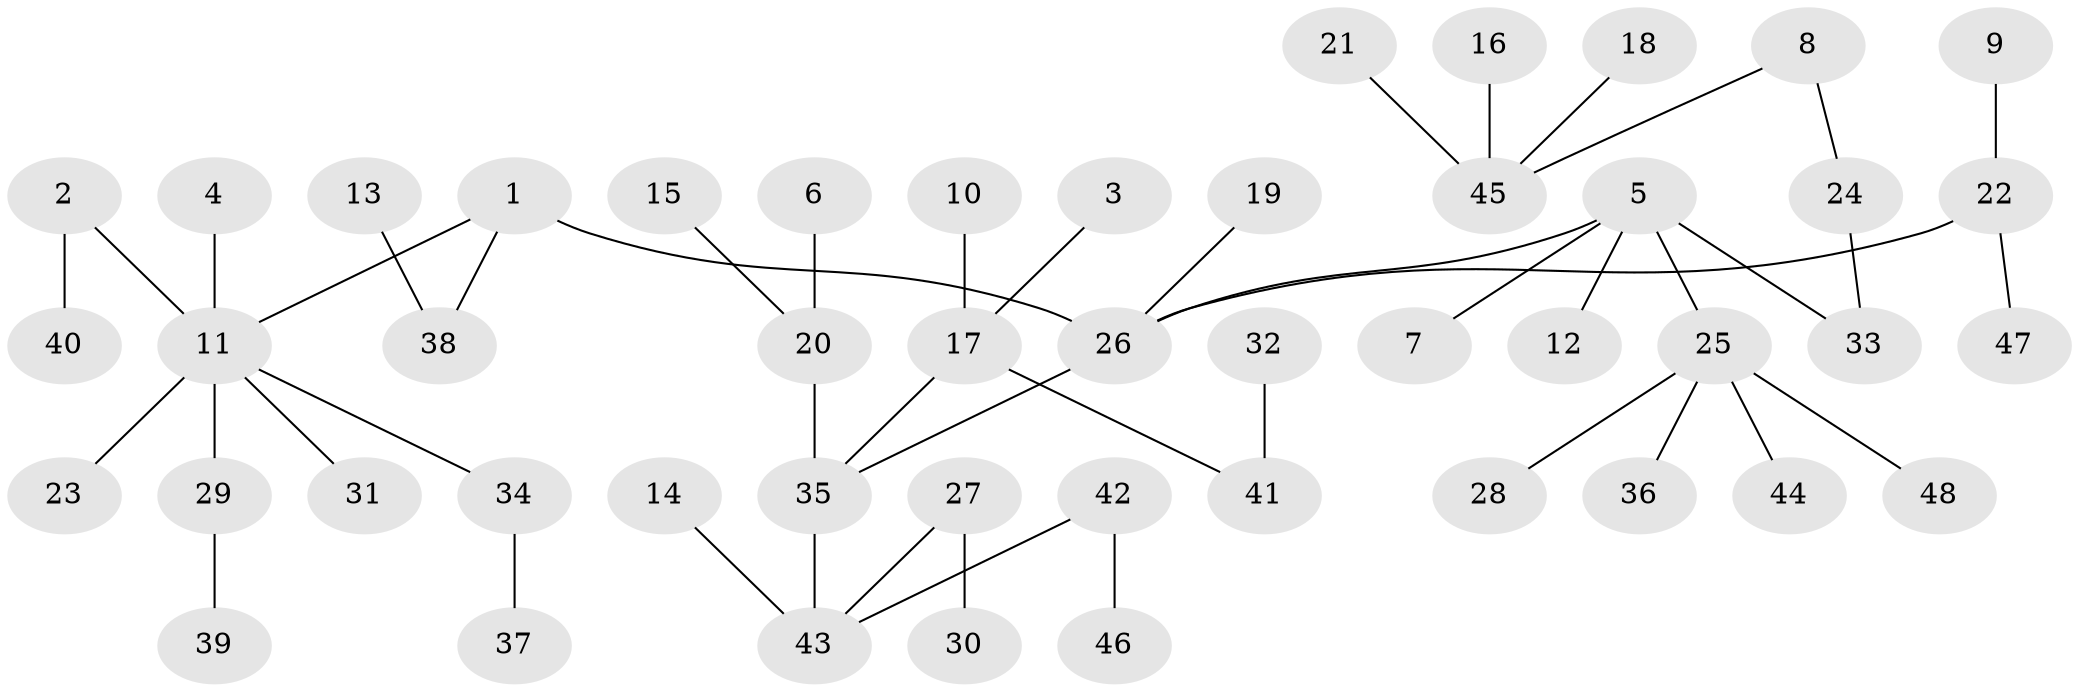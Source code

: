 // original degree distribution, {6: 0.03125, 3: 0.13541666666666666, 2: 0.28125, 5: 0.020833333333333332, 4: 0.0625, 1: 0.46875}
// Generated by graph-tools (version 1.1) at 2025/50/03/09/25 03:50:25]
// undirected, 48 vertices, 47 edges
graph export_dot {
graph [start="1"]
  node [color=gray90,style=filled];
  1;
  2;
  3;
  4;
  5;
  6;
  7;
  8;
  9;
  10;
  11;
  12;
  13;
  14;
  15;
  16;
  17;
  18;
  19;
  20;
  21;
  22;
  23;
  24;
  25;
  26;
  27;
  28;
  29;
  30;
  31;
  32;
  33;
  34;
  35;
  36;
  37;
  38;
  39;
  40;
  41;
  42;
  43;
  44;
  45;
  46;
  47;
  48;
  1 -- 11 [weight=1.0];
  1 -- 26 [weight=1.0];
  1 -- 38 [weight=1.0];
  2 -- 11 [weight=1.0];
  2 -- 40 [weight=1.0];
  3 -- 17 [weight=1.0];
  4 -- 11 [weight=1.0];
  5 -- 7 [weight=1.0];
  5 -- 12 [weight=1.0];
  5 -- 25 [weight=1.0];
  5 -- 26 [weight=1.0];
  5 -- 33 [weight=1.0];
  6 -- 20 [weight=1.0];
  8 -- 24 [weight=1.0];
  8 -- 45 [weight=1.0];
  9 -- 22 [weight=1.0];
  10 -- 17 [weight=1.0];
  11 -- 23 [weight=1.0];
  11 -- 29 [weight=1.0];
  11 -- 31 [weight=1.0];
  11 -- 34 [weight=1.0];
  13 -- 38 [weight=1.0];
  14 -- 43 [weight=1.0];
  15 -- 20 [weight=1.0];
  16 -- 45 [weight=1.0];
  17 -- 35 [weight=1.0];
  17 -- 41 [weight=1.0];
  18 -- 45 [weight=1.0];
  19 -- 26 [weight=1.0];
  20 -- 35 [weight=1.0];
  21 -- 45 [weight=1.0];
  22 -- 26 [weight=1.0];
  22 -- 47 [weight=1.0];
  24 -- 33 [weight=1.0];
  25 -- 28 [weight=1.0];
  25 -- 36 [weight=1.0];
  25 -- 44 [weight=1.0];
  25 -- 48 [weight=1.0];
  26 -- 35 [weight=1.0];
  27 -- 30 [weight=1.0];
  27 -- 43 [weight=1.0];
  29 -- 39 [weight=1.0];
  32 -- 41 [weight=1.0];
  34 -- 37 [weight=1.0];
  35 -- 43 [weight=1.0];
  42 -- 43 [weight=1.0];
  42 -- 46 [weight=1.0];
}
